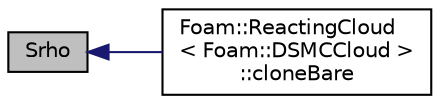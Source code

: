 digraph "Srho"
{
  bgcolor="transparent";
  edge [fontname="Helvetica",fontsize="10",labelfontname="Helvetica",labelfontsize="10"];
  node [fontname="Helvetica",fontsize="10",shape=record];
  rankdir="LR";
  Node1 [label="Srho",height=0.2,width=0.4,color="black", fillcolor="grey75", style="filled", fontcolor="black"];
  Node1 -> Node2 [dir="back",color="midnightblue",fontsize="10",style="solid",fontname="Helvetica"];
  Node2 [label="Foam::ReactingCloud\l\< Foam::DSMCCloud \>\l::cloneBare",height=0.2,width=0.4,color="black",URL="$a02119.html#aea3a1f8b31395de01b43cb27de2d39eb",tooltip="Construct and return bare clone based on (this) with new name. "];
}
